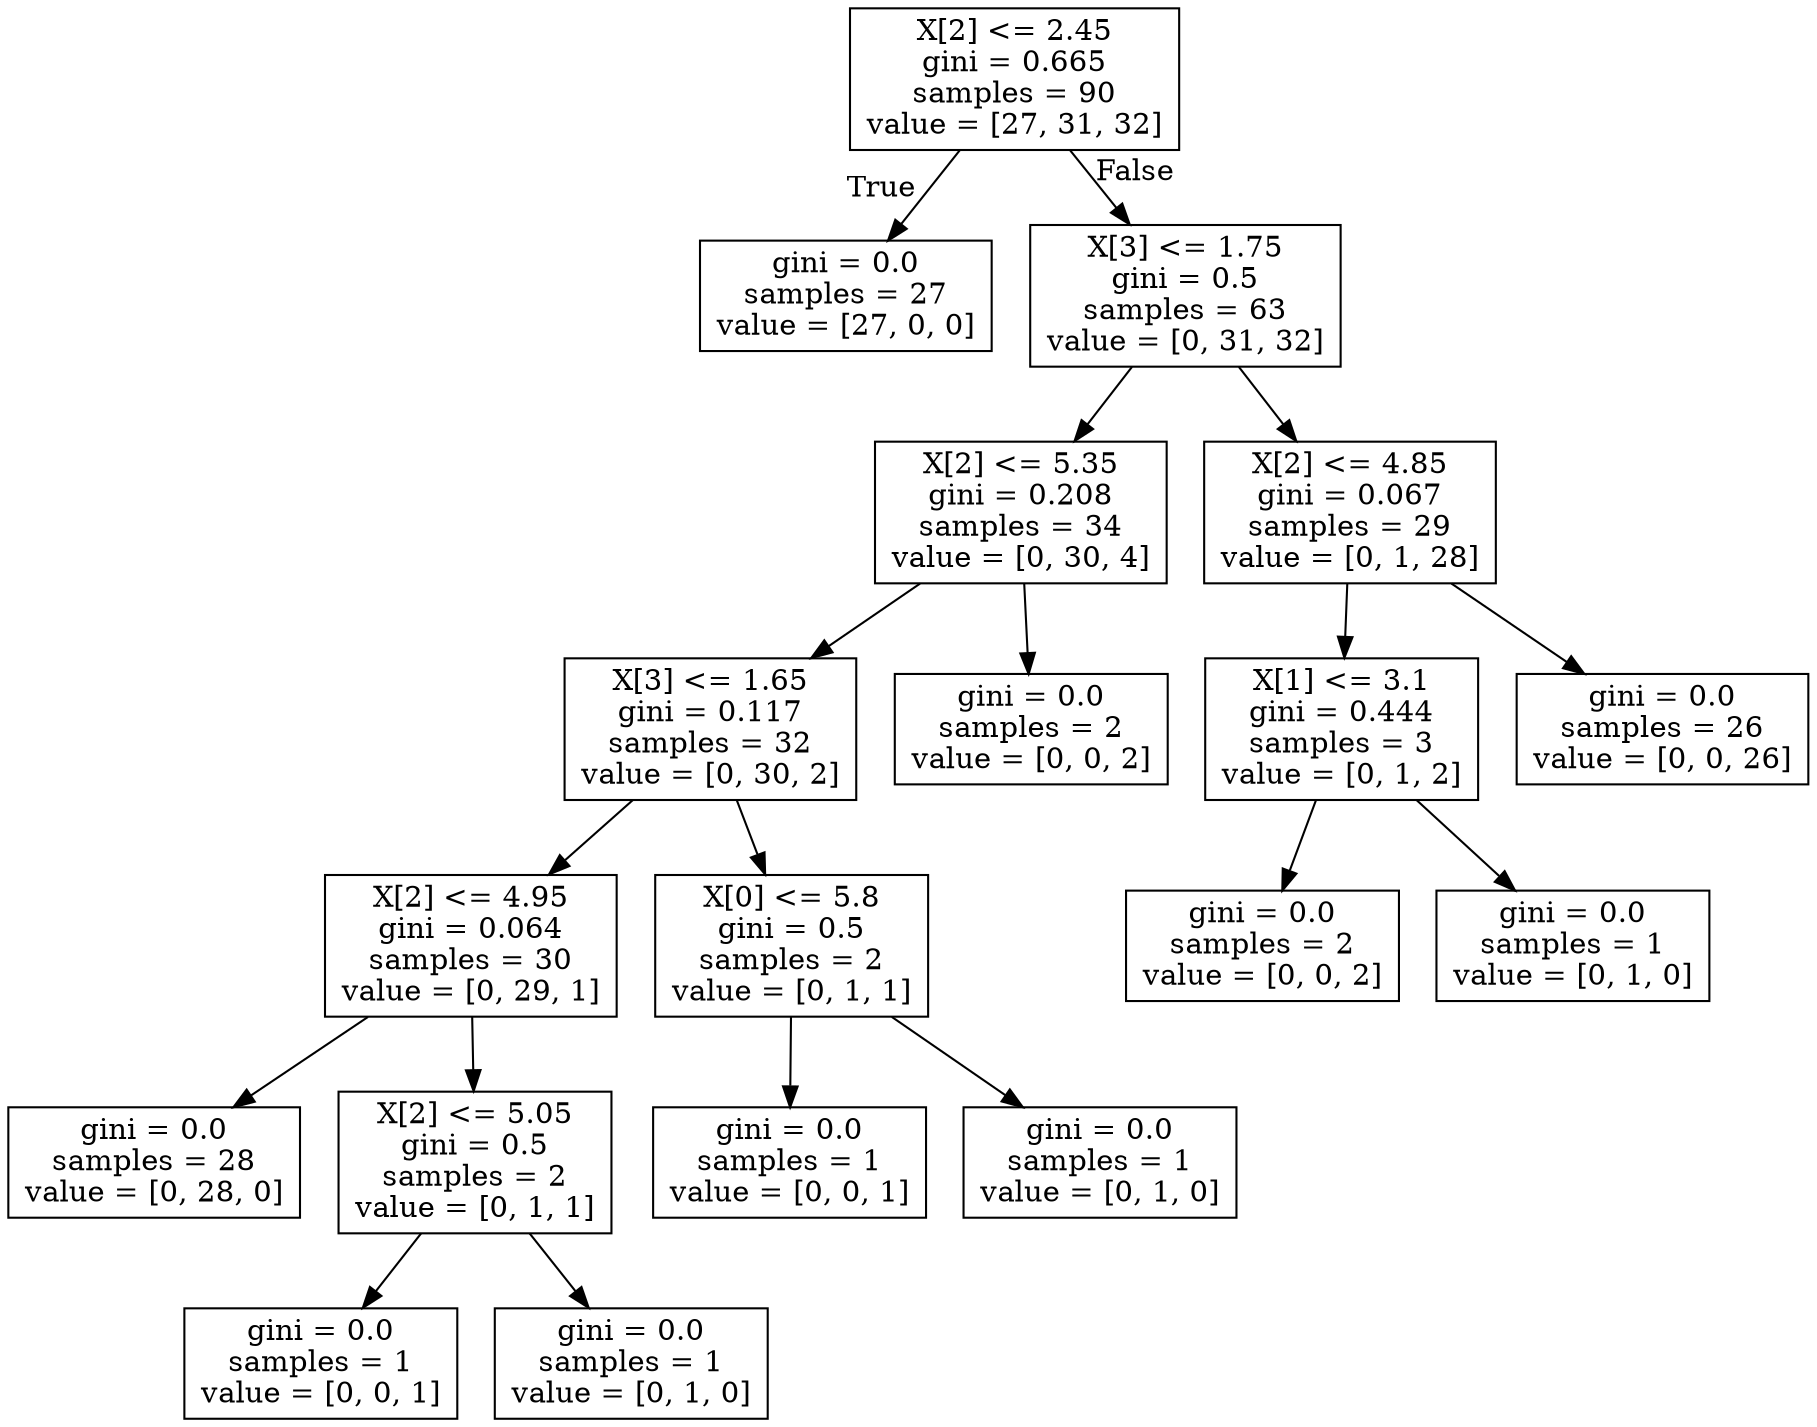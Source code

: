 digraph Tree {
node [shape=box] ;
0 [label="X[2] <= 2.45\ngini = 0.665\nsamples = 90\nvalue = [27, 31, 32]"] ;
1 [label="gini = 0.0\nsamples = 27\nvalue = [27, 0, 0]"] ;
0 -> 1 [labeldistance=2.5, labelangle=45, headlabel="True"] ;
2 [label="X[3] <= 1.75\ngini = 0.5\nsamples = 63\nvalue = [0, 31, 32]"] ;
0 -> 2 [labeldistance=2.5, labelangle=-45, headlabel="False"] ;
3 [label="X[2] <= 5.35\ngini = 0.208\nsamples = 34\nvalue = [0, 30, 4]"] ;
2 -> 3 ;
4 [label="X[3] <= 1.65\ngini = 0.117\nsamples = 32\nvalue = [0, 30, 2]"] ;
3 -> 4 ;
5 [label="X[2] <= 4.95\ngini = 0.064\nsamples = 30\nvalue = [0, 29, 1]"] ;
4 -> 5 ;
6 [label="gini = 0.0\nsamples = 28\nvalue = [0, 28, 0]"] ;
5 -> 6 ;
7 [label="X[2] <= 5.05\ngini = 0.5\nsamples = 2\nvalue = [0, 1, 1]"] ;
5 -> 7 ;
8 [label="gini = 0.0\nsamples = 1\nvalue = [0, 0, 1]"] ;
7 -> 8 ;
9 [label="gini = 0.0\nsamples = 1\nvalue = [0, 1, 0]"] ;
7 -> 9 ;
10 [label="X[0] <= 5.8\ngini = 0.5\nsamples = 2\nvalue = [0, 1, 1]"] ;
4 -> 10 ;
11 [label="gini = 0.0\nsamples = 1\nvalue = [0, 0, 1]"] ;
10 -> 11 ;
12 [label="gini = 0.0\nsamples = 1\nvalue = [0, 1, 0]"] ;
10 -> 12 ;
13 [label="gini = 0.0\nsamples = 2\nvalue = [0, 0, 2]"] ;
3 -> 13 ;
14 [label="X[2] <= 4.85\ngini = 0.067\nsamples = 29\nvalue = [0, 1, 28]"] ;
2 -> 14 ;
15 [label="X[1] <= 3.1\ngini = 0.444\nsamples = 3\nvalue = [0, 1, 2]"] ;
14 -> 15 ;
16 [label="gini = 0.0\nsamples = 2\nvalue = [0, 0, 2]"] ;
15 -> 16 ;
17 [label="gini = 0.0\nsamples = 1\nvalue = [0, 1, 0]"] ;
15 -> 17 ;
18 [label="gini = 0.0\nsamples = 26\nvalue = [0, 0, 26]"] ;
14 -> 18 ;
}